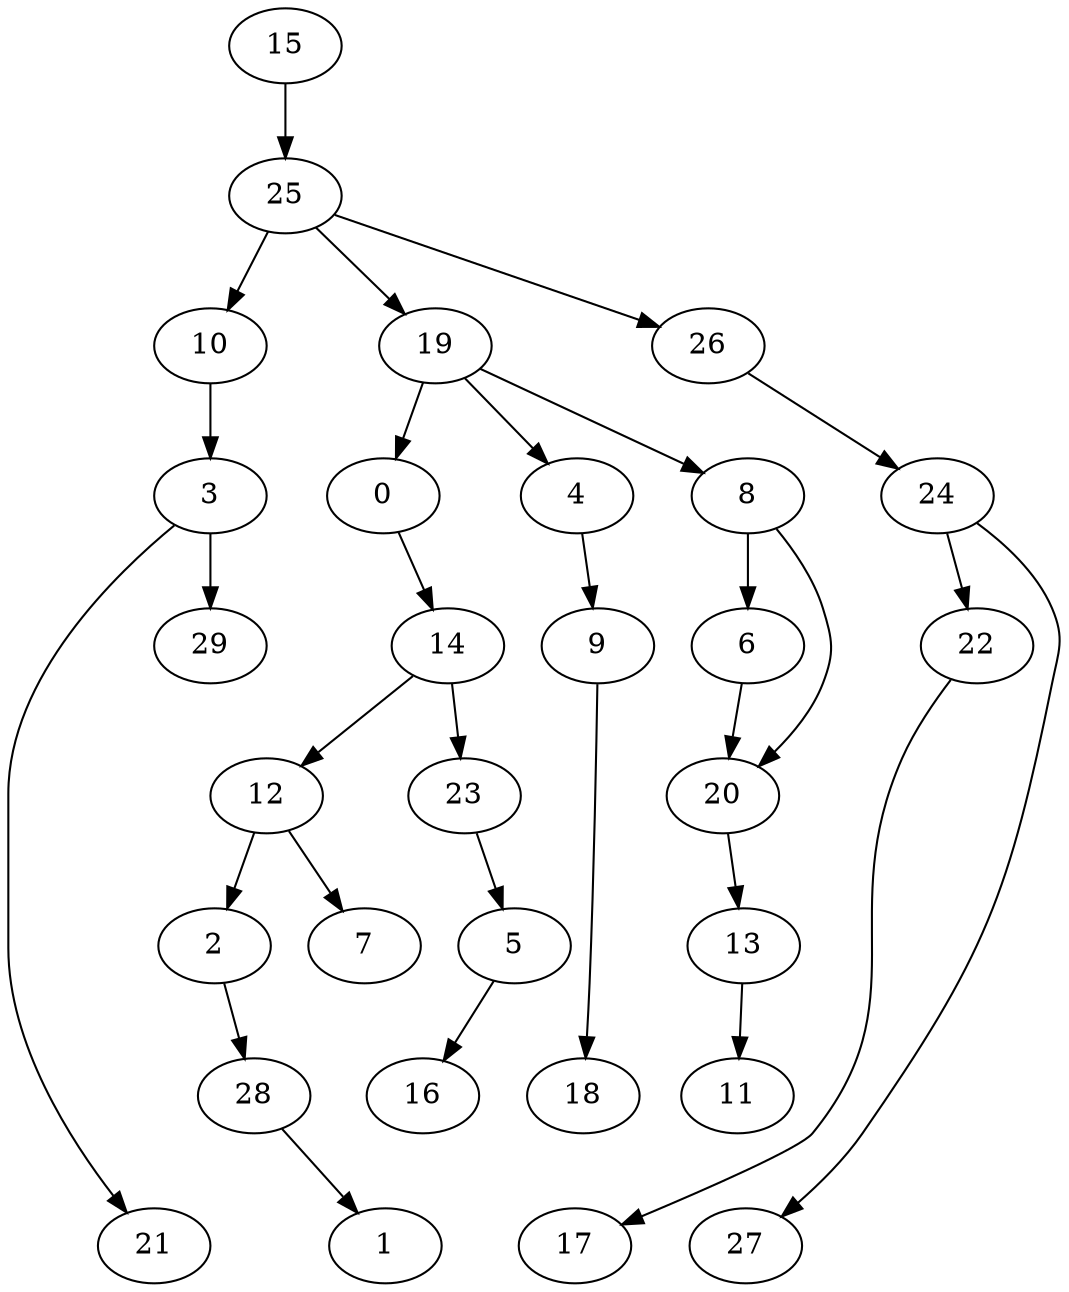 digraph G {
    0;
    14;
    12;
    23;
    2;
    7;
    5;
    28;
    1;
    3;
    21;
    29;
    4;
    9;
    18;
    16;
    6;
    20;
    13;
    11;
    8;
    10;
    15;
    25;
    19;
    26;
    24;
    22;
    17;
    27;
    0 -> 14 [weight=0];
    14 -> 12 [weight=0];
    14 -> 23 [weight=0];
    12 -> 2 [weight=0];
    12 -> 7 [weight=0];
    23 -> 5 [weight=0];
    2 -> 28 [weight=0];
    5 -> 16 [weight=0];
    28 -> 1 [weight=0];
    3 -> 21 [weight=0];
    3 -> 29 [weight=1];
    4 -> 9 [weight=0];
    9 -> 18 [weight=0];
    6 -> 20 [weight=0];
    20 -> 13 [weight=0];
    13 -> 11 [weight=0];
    8 -> 6 [weight=1];
    8 -> 20 [weight=0];
    10 -> 3 [weight=1];
    15 -> 25 [weight=0];
    25 -> 10 [weight=0];
    25 -> 19 [weight=0];
    25 -> 26 [weight=0];
    19 -> 0 [weight=0];
    19 -> 4 [weight=0];
    19 -> 8 [weight=0];
    26 -> 24 [weight=0];
    24 -> 22 [weight=0];
    24 -> 27 [weight=0];
    22 -> 17 [weight=0];
}
